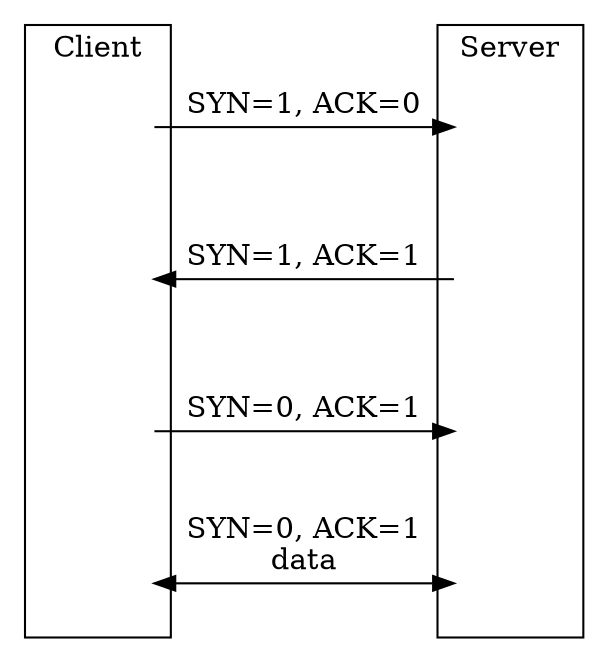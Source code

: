digraph {
	edge [ constraint="true" style="invis" ]
	subgraph clusterCliente {
		label="Client"
		node [ label="" style=invis ]
		c1 -> c2 -> c3 -> c4
	}
	subgraph clusterServidor {
		label="Server"
		node [ label="" style=invis]
		s1 -> s2 -> s3 -> s4
	}
	edge [ constraint="false" style="solid" minlen="4" ]
	c1 -> s1 [ label="SYN=1, ACK=0" ]
	s2 -> c2 [ label="SYN=1, ACK=1" ]
	c3 -> s3 [ label="SYN=0, ACK=1" ]
	s4 -> c4 [ dir="both" label="SYN=0, ACK=1\ndata" ]
}

